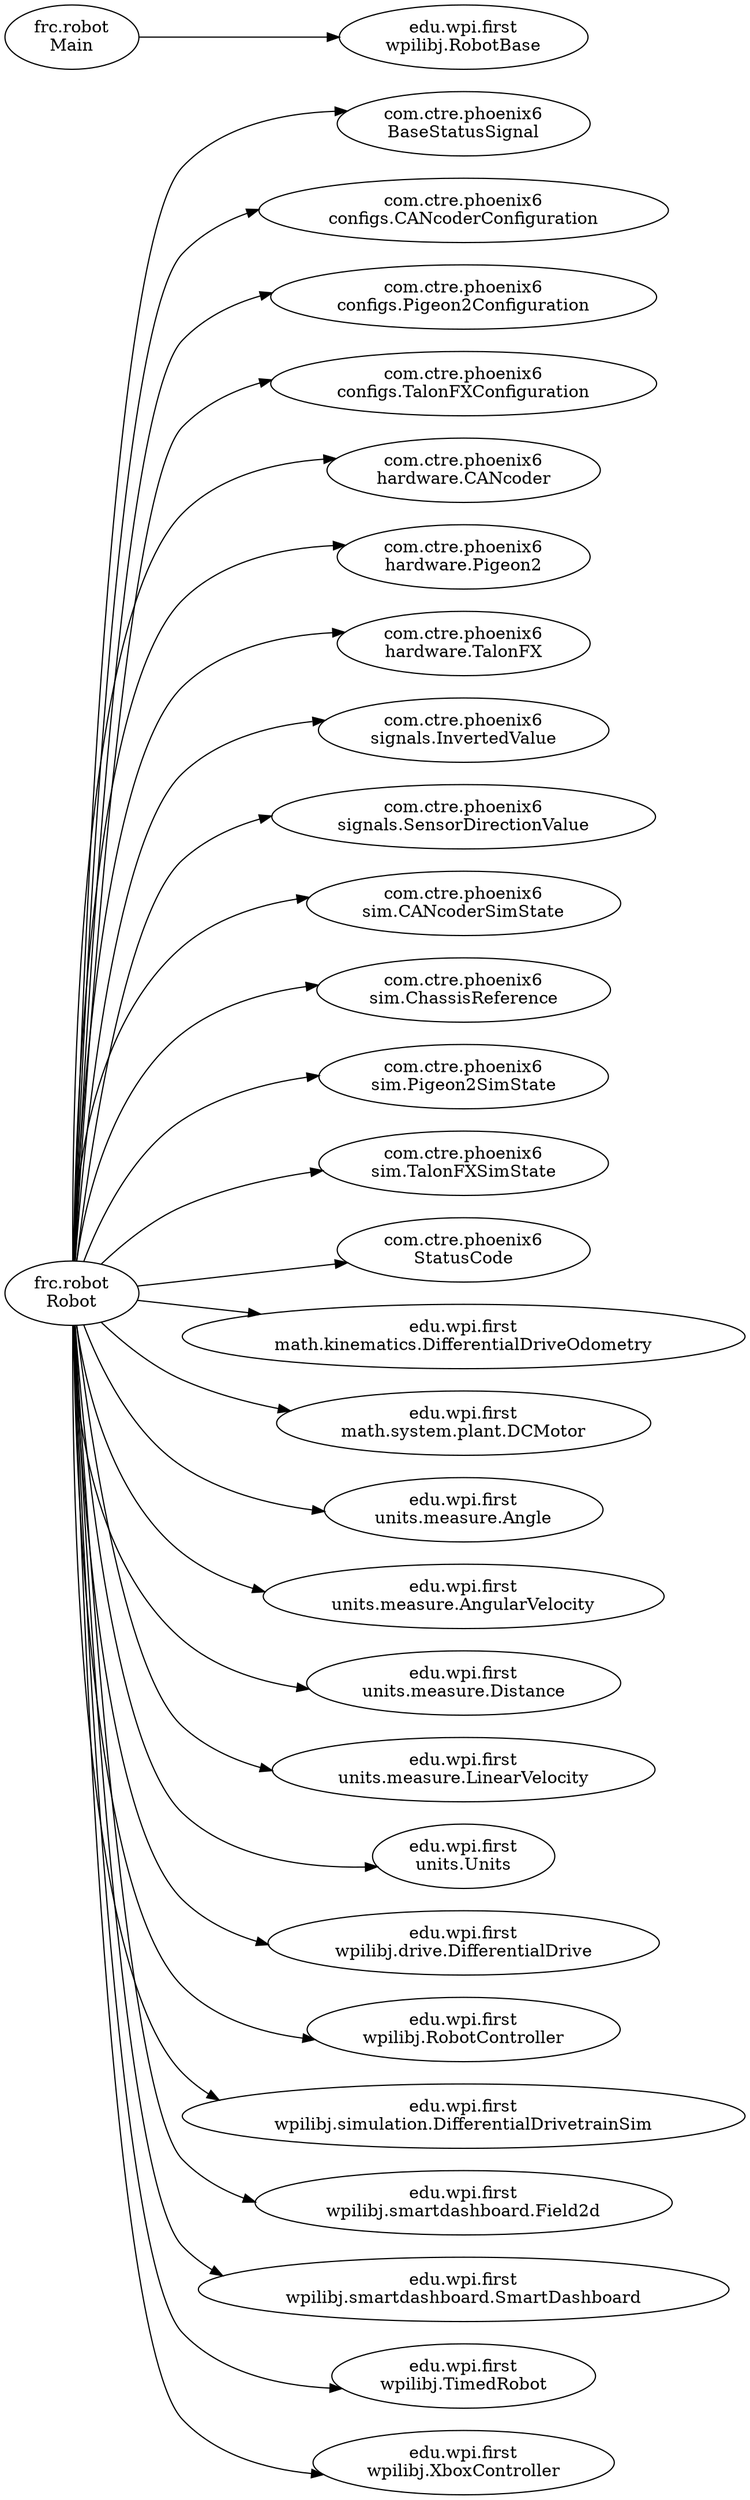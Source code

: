digraph Simulation {
rankdir="LR";
constraint=false;
com_ctre_phoenix6_BaseStatusSignal[label="com.ctre.phoenix6\nBaseStatusSignal"]
com_ctre_phoenix6_configs_CANcoderConfiguration[label="com.ctre.phoenix6\nconfigs.CANcoderConfiguration"]
com_ctre_phoenix6_configs_Pigeon2Configuration[label="com.ctre.phoenix6\nconfigs.Pigeon2Configuration"]
com_ctre_phoenix6_configs_TalonFXConfiguration[label="com.ctre.phoenix6\nconfigs.TalonFXConfiguration"]
com_ctre_phoenix6_hardware_CANcoder[label="com.ctre.phoenix6\nhardware.CANcoder"]
com_ctre_phoenix6_hardware_Pigeon2[label="com.ctre.phoenix6\nhardware.Pigeon2"]
com_ctre_phoenix6_hardware_TalonFX[label="com.ctre.phoenix6\nhardware.TalonFX"]
com_ctre_phoenix6_signals_InvertedValue[label="com.ctre.phoenix6\nsignals.InvertedValue"]
com_ctre_phoenix6_signals_SensorDirectionValue[label="com.ctre.phoenix6\nsignals.SensorDirectionValue"]
com_ctre_phoenix6_sim_CANcoderSimState[label="com.ctre.phoenix6\nsim.CANcoderSimState"]
com_ctre_phoenix6_sim_ChassisReference[label="com.ctre.phoenix6\nsim.ChassisReference"]
com_ctre_phoenix6_sim_Pigeon2SimState[label="com.ctre.phoenix6\nsim.Pigeon2SimState"]
com_ctre_phoenix6_sim_TalonFXSimState[label="com.ctre.phoenix6\nsim.TalonFXSimState"]
com_ctre_phoenix6_StatusCode[label="com.ctre.phoenix6\nStatusCode"]
edu_wpi_first_math_kinematics_DifferentialDriveOdometry[label="edu.wpi.first\nmath.kinematics.DifferentialDriveOdometry"]
edu_wpi_first_math_system_plant_DCMotor[label="edu.wpi.first\nmath.system.plant.DCMotor"]
edu_wpi_first_units_measure_Angle[label="edu.wpi.first\nunits.measure.Angle"]
edu_wpi_first_units_measure_AngularVelocity[label="edu.wpi.first\nunits.measure.AngularVelocity"]
edu_wpi_first_units_measure_Distance[label="edu.wpi.first\nunits.measure.Distance"]
edu_wpi_first_units_measure_LinearVelocity[label="edu.wpi.first\nunits.measure.LinearVelocity"]
edu_wpi_first_units_Units[label="edu.wpi.first\nunits.Units"]
edu_wpi_first_wpilibj_drive_DifferentialDrive[label="edu.wpi.first\nwpilibj.drive.DifferentialDrive"]
edu_wpi_first_wpilibj_RobotBase[label="edu.wpi.first\nwpilibj.RobotBase"]
edu_wpi_first_wpilibj_RobotController[label="edu.wpi.first\nwpilibj.RobotController"]
edu_wpi_first_wpilibj_simulation_DifferentialDrivetrainSim[label="edu.wpi.first\nwpilibj.simulation.DifferentialDrivetrainSim"]
edu_wpi_first_wpilibj_smartdashboard_Field2d[label="edu.wpi.first\nwpilibj.smartdashboard.Field2d"]
edu_wpi_first_wpilibj_smartdashboard_SmartDashboard[label="edu.wpi.first\nwpilibj.smartdashboard.SmartDashboard"]
edu_wpi_first_wpilibj_TimedRobot[label="edu.wpi.first\nwpilibj.TimedRobot"]
edu_wpi_first_wpilibj_XboxController[label="edu.wpi.first\nwpilibj.XboxController"]
frc_robot_Main[label="frc.robot\nMain"]
frc_robot_Robot[label="frc.robot\nRobot"]
frc_robot_Robot -> edu_wpi_first_units_Units
frc_robot_Robot -> com_ctre_phoenix6_BaseStatusSignal
frc_robot_Robot -> com_ctre_phoenix6_StatusCode
frc_robot_Robot -> com_ctre_phoenix6_configs_CANcoderConfiguration
frc_robot_Robot -> com_ctre_phoenix6_configs_Pigeon2Configuration
frc_robot_Robot -> com_ctre_phoenix6_configs_TalonFXConfiguration
frc_robot_Robot -> com_ctre_phoenix6_hardware_CANcoder
frc_robot_Robot -> com_ctre_phoenix6_hardware_Pigeon2
frc_robot_Robot -> com_ctre_phoenix6_hardware_TalonFX
frc_robot_Robot -> com_ctre_phoenix6_sim_CANcoderSimState
frc_robot_Robot -> com_ctre_phoenix6_sim_ChassisReference
frc_robot_Robot -> com_ctre_phoenix6_sim_Pigeon2SimState
frc_robot_Robot -> com_ctre_phoenix6_sim_TalonFXSimState
frc_robot_Robot -> com_ctre_phoenix6_signals_SensorDirectionValue
frc_robot_Robot -> com_ctre_phoenix6_signals_InvertedValue
frc_robot_Robot -> edu_wpi_first_math_kinematics_DifferentialDriveOdometry
frc_robot_Robot -> edu_wpi_first_math_system_plant_DCMotor
frc_robot_Robot -> edu_wpi_first_units_measure_Angle
frc_robot_Robot -> edu_wpi_first_units_measure_AngularVelocity
frc_robot_Robot -> edu_wpi_first_units_measure_Distance
frc_robot_Robot -> edu_wpi_first_units_measure_LinearVelocity
frc_robot_Robot -> edu_wpi_first_wpilibj_RobotController
frc_robot_Robot -> edu_wpi_first_wpilibj_TimedRobot
frc_robot_Robot -> edu_wpi_first_wpilibj_XboxController
frc_robot_Robot -> edu_wpi_first_wpilibj_drive_DifferentialDrive
frc_robot_Robot -> edu_wpi_first_wpilibj_simulation_DifferentialDrivetrainSim
frc_robot_Robot -> edu_wpi_first_wpilibj_smartdashboard_Field2d
frc_robot_Robot -> edu_wpi_first_wpilibj_smartdashboard_SmartDashboard
frc_robot_Main -> edu_wpi_first_wpilibj_RobotBase
}
